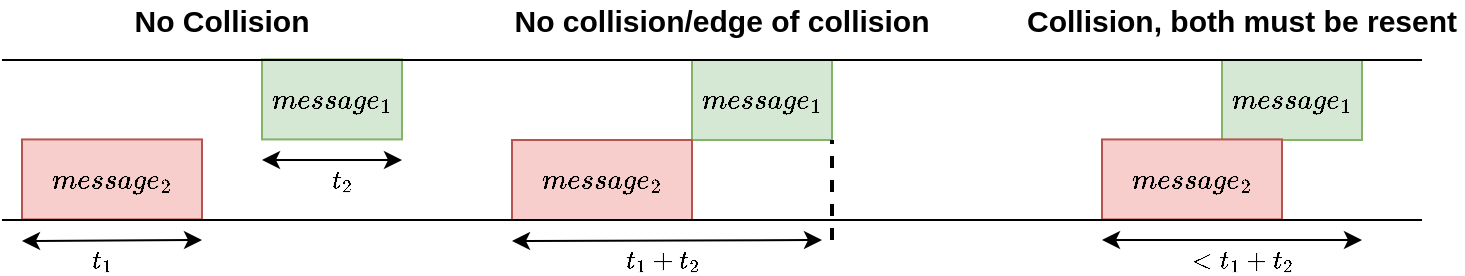 <mxfile version="13.9.9" type="device"><diagram id="ZiMG1kVDxFQKOrJITmOI" name="Page-1"><mxGraphModel dx="621" dy="552" grid="1" gridSize="10" guides="1" tooltips="1" connect="1" arrows="1" fold="1" page="1" pageScale="1" pageWidth="850" pageHeight="1100" math="1" shadow="0"><root><mxCell id="0"/><mxCell id="1" parent="0"/><mxCell id="GlxRELlJkArdXUMrPLH3-2" value="" style="rounded=0;whiteSpace=wrap;html=1;strokeColor=none;gradientColor=#ffffff;" vertex="1" parent="1"><mxGeometry x="10" y="40" width="710" height="80" as="geometry"/></mxCell><mxCell id="GlxRELlJkArdXUMrPLH3-8" value="$$&amp;lt; t_1 + t_2$$" style="endArrow=classic;startArrow=classic;html=1;labelBackgroundColor=none;" edge="1" parent="1"><mxGeometry x="0.077" y="-10" width="50" height="50" relative="1" as="geometry"><mxPoint x="560" y="130" as="sourcePoint"/><mxPoint x="690" y="130" as="targetPoint"/><mxPoint as="offset"/></mxGeometry></mxCell><mxCell id="GlxRELlJkArdXUMrPLH3-9" value="$$message_2$$" style="rounded=0;whiteSpace=wrap;html=1;fillColor=#f8cecc;strokeColor=#b85450;" vertex="1" parent="1"><mxGeometry x="20" y="79.71" width="90" height="40" as="geometry"/></mxCell><mxCell id="GlxRELlJkArdXUMrPLH3-10" value="$$message_1$$" style="rounded=0;whiteSpace=wrap;html=1;fillColor=#d5e8d4;strokeColor=#82b366;" vertex="1" parent="1"><mxGeometry x="140" y="39.71" width="70" height="40" as="geometry"/></mxCell><mxCell id="GlxRELlJkArdXUMrPLH3-11" value="&lt;span&gt;$$message_1$$&lt;/span&gt;" style="rounded=0;whiteSpace=wrap;html=1;fillColor=#d5e8d4;strokeColor=#82b366;" vertex="1" parent="1"><mxGeometry x="355" y="40" width="70" height="40" as="geometry"/></mxCell><mxCell id="GlxRELlJkArdXUMrPLH3-13" value="&lt;span&gt;$$message_2$$&lt;/span&gt;" style="rounded=0;whiteSpace=wrap;html=1;fillColor=#f8cecc;strokeColor=#b85450;" vertex="1" parent="1"><mxGeometry x="265" y="80" width="90" height="40" as="geometry"/></mxCell><mxCell id="GlxRELlJkArdXUMrPLH3-14" value="&lt;span&gt;$$message_1$$&lt;/span&gt;" style="rounded=0;whiteSpace=wrap;html=1;fillColor=#d5e8d4;strokeColor=#82b366;" vertex="1" parent="1"><mxGeometry x="620" y="40" width="70" height="40" as="geometry"/></mxCell><mxCell id="GlxRELlJkArdXUMrPLH3-15" value="&lt;span&gt;$$message_2$$&lt;/span&gt;" style="rounded=0;whiteSpace=wrap;html=1;fillColor=#f8cecc;strokeColor=#b85450;" vertex="1" parent="1"><mxGeometry x="560" y="79.71" width="90" height="40" as="geometry"/></mxCell><mxCell id="GlxRELlJkArdXUMrPLH3-16" value="$$t_1 + t_2$$" style="endArrow=classic;startArrow=classic;html=1;labelBackgroundColor=none;" edge="1" parent="1"><mxGeometry x="-0.033" y="-10" width="50" height="50" relative="1" as="geometry"><mxPoint x="265" y="130.5" as="sourcePoint"/><mxPoint x="420" y="130" as="targetPoint"/><mxPoint as="offset"/></mxGeometry></mxCell><mxCell id="GlxRELlJkArdXUMrPLH3-18" value="$$t_2$$" style="endArrow=classic;startArrow=classic;html=1;labelBackgroundColor=none;" edge="1" parent="1"><mxGeometry x="0.143" y="-10" width="50" height="50" relative="1" as="geometry"><mxPoint x="140" y="90" as="sourcePoint"/><mxPoint x="210.0" y="90" as="targetPoint"/><mxPoint as="offset"/></mxGeometry></mxCell><mxCell id="GlxRELlJkArdXUMrPLH3-19" value="$$t_1$$" style="endArrow=classic;startArrow=classic;html=1;labelBackgroundColor=none;" edge="1" parent="1"><mxGeometry x="-0.112" y="-10" width="50" height="50" relative="1" as="geometry"><mxPoint x="20" y="130.5" as="sourcePoint"/><mxPoint x="110" y="130" as="targetPoint"/><mxPoint as="offset"/></mxGeometry></mxCell><mxCell id="GlxRELlJkArdXUMrPLH3-20" value="" style="endArrow=none;dashed=1;html=1;strokeWidth=2;entryX=1;entryY=1;entryDx=0;entryDy=0;" edge="1" parent="1" target="GlxRELlJkArdXUMrPLH3-11"><mxGeometry width="50" height="50" relative="1" as="geometry"><mxPoint x="425" y="130" as="sourcePoint"/><mxPoint x="460" y="140" as="targetPoint"/></mxGeometry></mxCell><mxCell id="GlxRELlJkArdXUMrPLH3-21" value="No Collision" style="text;html=1;strokeColor=none;fillColor=none;align=center;verticalAlign=middle;whiteSpace=wrap;rounded=0;fontSize=15;fontStyle=1" vertex="1" parent="1"><mxGeometry x="40" y="10" width="160" height="20" as="geometry"/></mxCell><mxCell id="GlxRELlJkArdXUMrPLH3-22" value="No collision/edge of collision" style="text;html=1;strokeColor=none;fillColor=none;align=center;verticalAlign=middle;whiteSpace=wrap;rounded=0;fontSize=15;fontStyle=1" vertex="1" parent="1"><mxGeometry x="250" y="10" width="240" height="20" as="geometry"/></mxCell><mxCell id="GlxRELlJkArdXUMrPLH3-23" value="Collision, both must be resent" style="text;html=1;strokeColor=none;fillColor=none;align=center;verticalAlign=middle;whiteSpace=wrap;rounded=0;fontSize=15;fontStyle=1" vertex="1" parent="1"><mxGeometry x="520" y="10" width="220" height="20" as="geometry"/></mxCell><mxCell id="GlxRELlJkArdXUMrPLH3-3" value="" style="endArrow=none;html=1;exitX=0;exitY=0;exitDx=0;exitDy=0;entryX=1;entryY=0;entryDx=0;entryDy=0;" edge="1" parent="1" source="GlxRELlJkArdXUMrPLH3-2" target="GlxRELlJkArdXUMrPLH3-2"><mxGeometry width="50" height="50" relative="1" as="geometry"><mxPoint x="220" y="-10" as="sourcePoint"/><mxPoint x="270" y="-60" as="targetPoint"/></mxGeometry></mxCell><mxCell id="GlxRELlJkArdXUMrPLH3-4" value="" style="endArrow=none;html=1;exitX=0;exitY=1;exitDx=0;exitDy=0;entryX=1;entryY=1;entryDx=0;entryDy=0;" edge="1" parent="1" source="GlxRELlJkArdXUMrPLH3-2" target="GlxRELlJkArdXUMrPLH3-2"><mxGeometry width="50" height="50" relative="1" as="geometry"><mxPoint x="50" y="50" as="sourcePoint"/><mxPoint x="730" y="50" as="targetPoint"/></mxGeometry></mxCell></root></mxGraphModel></diagram></mxfile>
